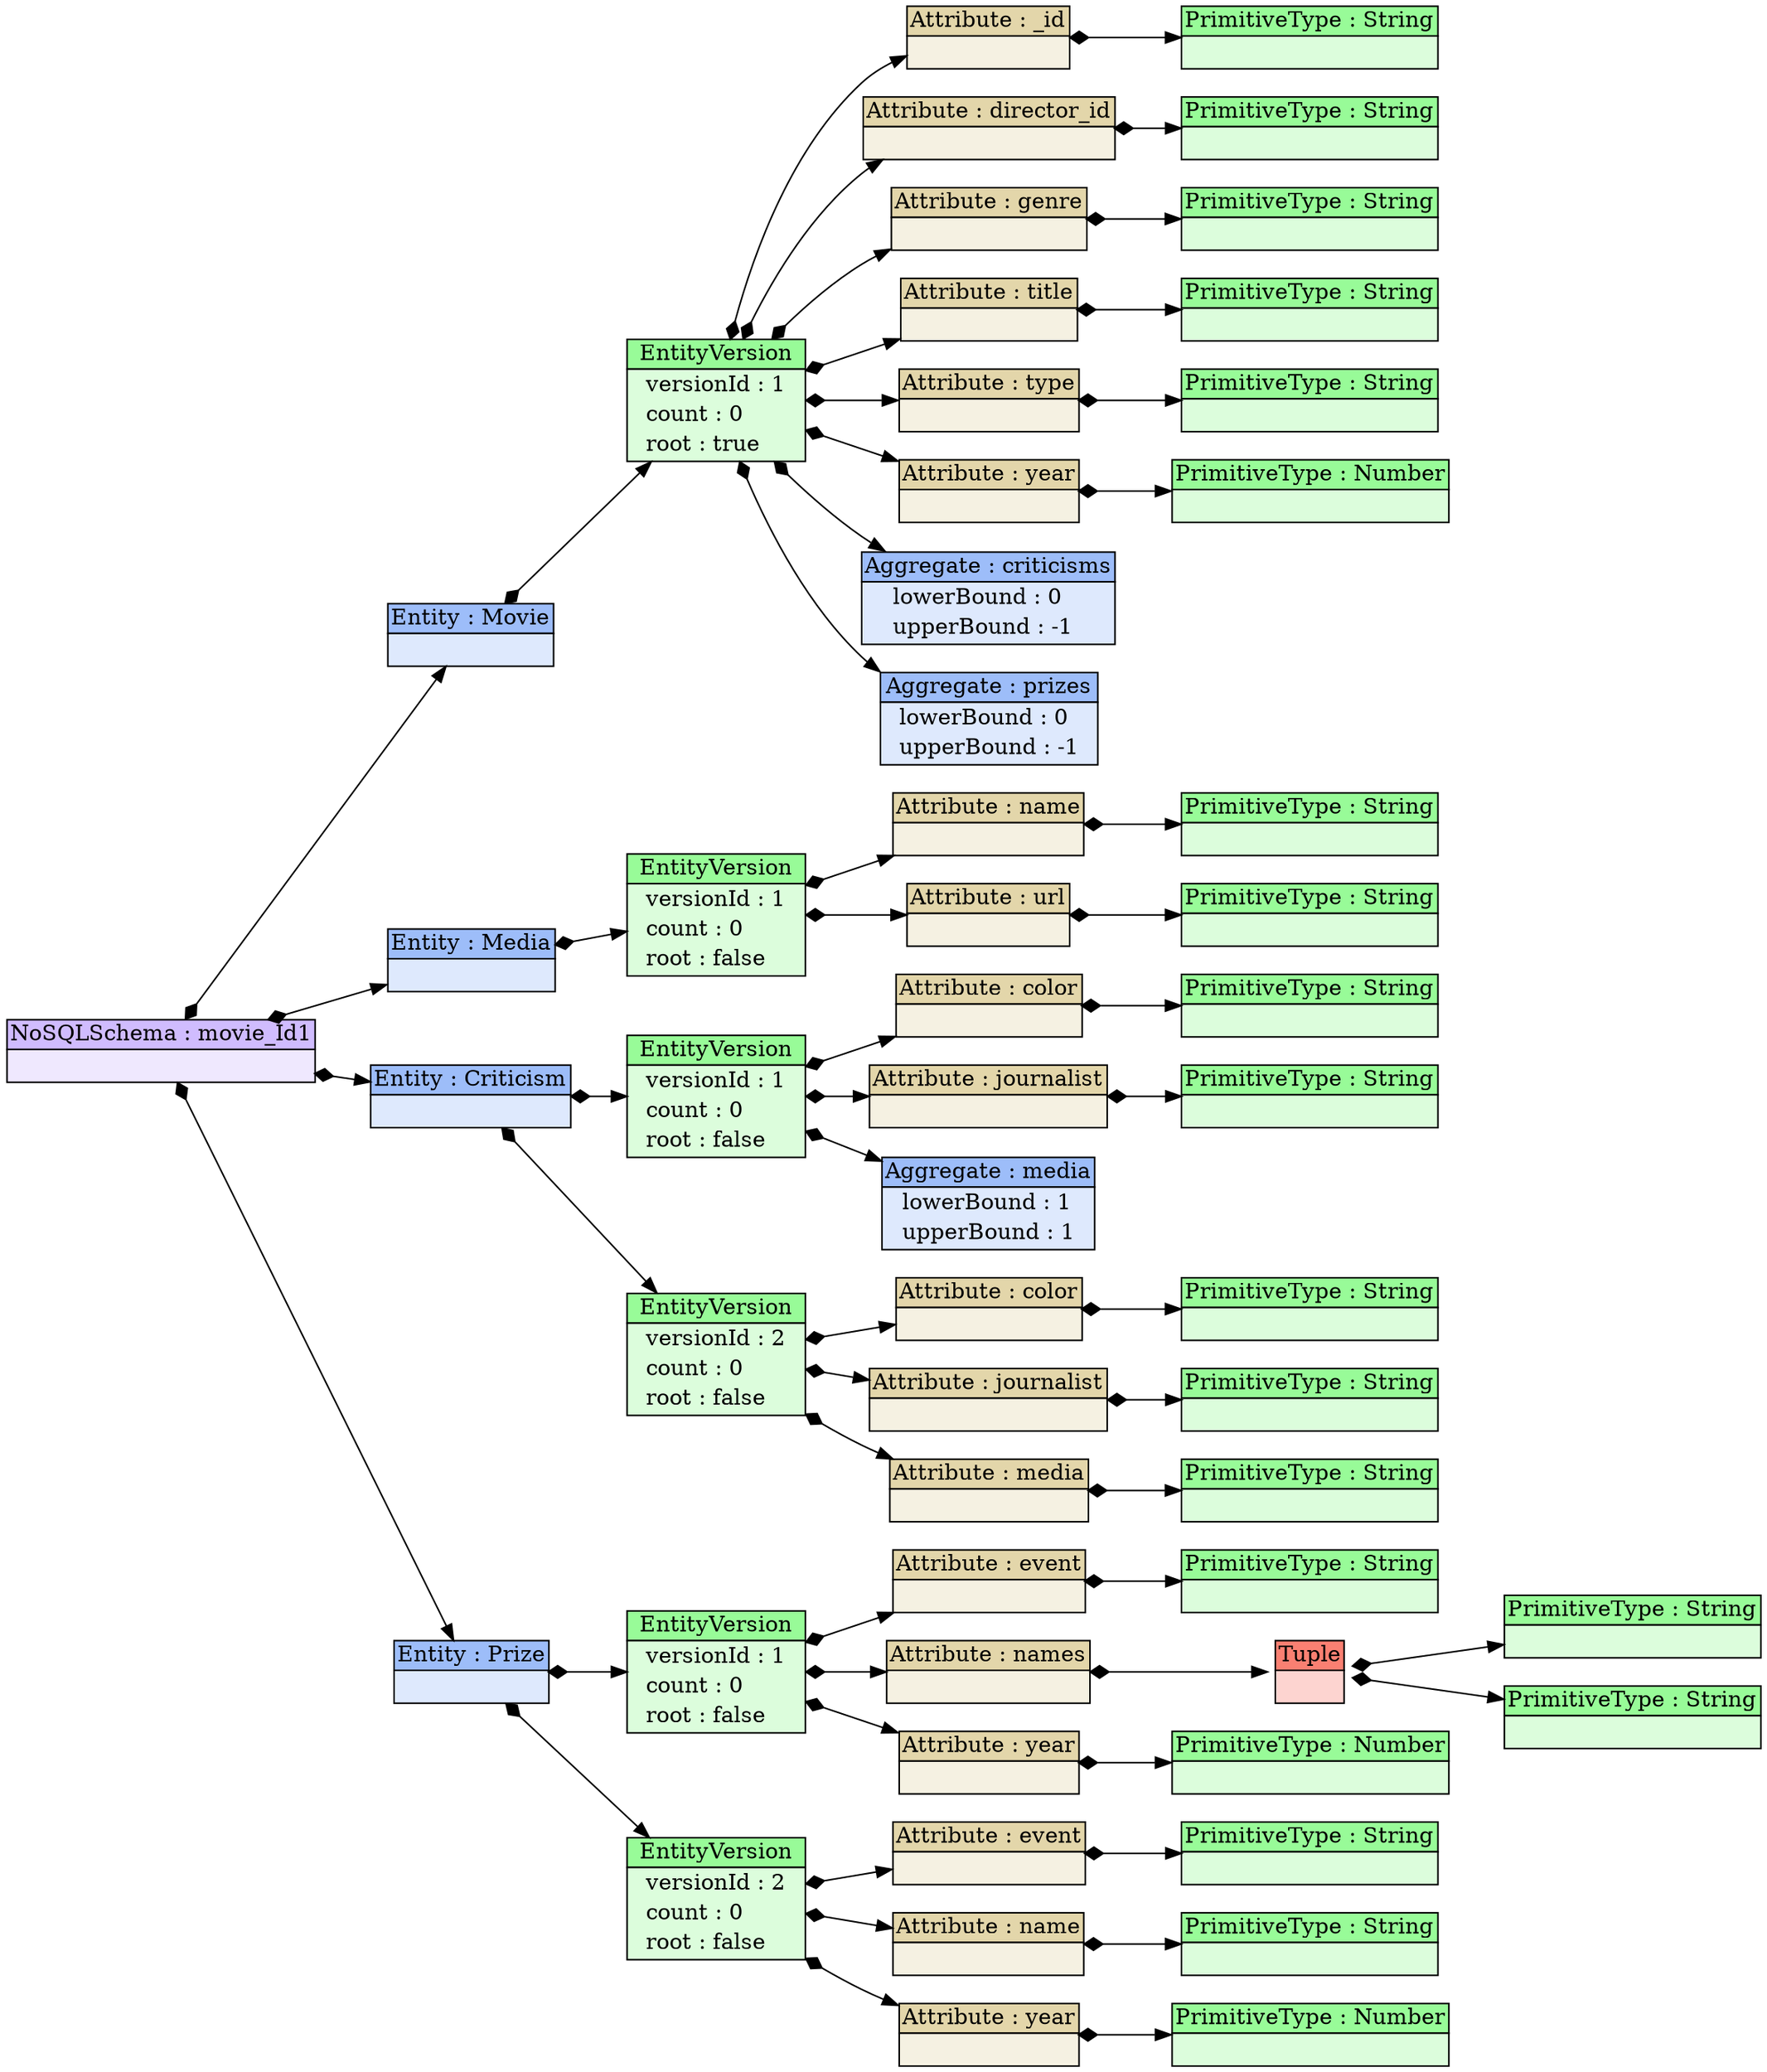 digraph {
	rankdir = LR;
	compound=true;
	NoSQLSchema_NoSQLSchema_1807100 [label=<
		<TABLE BORDER="0" CELLBORDER="0" CELLSPACING="0" CELLPADDING="0">
			<TR><TD BGCOLOR="#D0BCFE">
				<TABLE BORDER="1" CELLBORDER="0" CELLSPACING="0" CELLPADDING="1">
					<TR>
						<TD ALIGN="CENTER">NoSQLSchema&nbsp;:&nbsp;movie_Id1</TD>
					</TR>
				</TABLE>
			</TD></TR>
			<TR><TD ALIGN="LEFT" BGCOLOR="#EFE8FE">
				<TABLE BORDER="1" CELLBORDER="0" CELLSPACING="0"><TR><TD> </TD></TR></TABLE>
			</TD></TR>
		</TABLE>>, margin=0, shape=plaintext]
	NoSQLSchema_Entity_5088805 [label=<
		<TABLE BORDER="0" CELLBORDER="0" CELLSPACING="0" CELLPADDING="0">
			<TR><TD BGCOLOR="#9DBDF9">
				<TABLE BORDER="1" CELLBORDER="0" CELLSPACING="0" CELLPADDING="1">
					<TR>
						<TD ALIGN="CENTER">Entity&nbsp;:&nbsp;Movie</TD>
					</TR>
				</TABLE>
			</TD></TR>
			<TR><TD ALIGN="LEFT" BGCOLOR="#DEE9FD">
				<TABLE BORDER="1" CELLBORDER="0" CELLSPACING="0"><TR><TD> </TD></TR></TABLE>
			</TD></TR>
		</TABLE>>, margin=0, shape=plaintext]
	NoSQLSchema_Entity_32975839 [label=<
		<TABLE BORDER="0" CELLBORDER="0" CELLSPACING="0" CELLPADDING="0">
			<TR><TD BGCOLOR="#9DBDF9">
				<TABLE BORDER="1" CELLBORDER="0" CELLSPACING="0" CELLPADDING="1">
					<TR>
						<TD ALIGN="CENTER">Entity&nbsp;:&nbsp;Media</TD>
					</TR>
				</TABLE>
			</TD></TR>
			<TR><TD ALIGN="LEFT" BGCOLOR="#DEE9FD">
				<TABLE BORDER="1" CELLBORDER="0" CELLSPACING="0"><TR><TD> </TD></TR></TABLE>
			</TD></TR>
		</TABLE>>, margin=0, shape=plaintext]
	NoSQLSchema_Entity_14497098 [label=<
		<TABLE BORDER="0" CELLBORDER="0" CELLSPACING="0" CELLPADDING="0">
			<TR><TD BGCOLOR="#9DBDF9">
				<TABLE BORDER="1" CELLBORDER="0" CELLSPACING="0" CELLPADDING="1">
					<TR>
						<TD ALIGN="CENTER">Entity&nbsp;:&nbsp;Criticism</TD>
					</TR>
				</TABLE>
			</TD></TR>
			<TR><TD ALIGN="LEFT" BGCOLOR="#DEE9FD">
				<TABLE BORDER="1" CELLBORDER="0" CELLSPACING="0"><TR><TD> </TD></TR></TABLE>
			</TD></TR>
		</TABLE>>, margin=0, shape=plaintext]
	NoSQLSchema_Entity_30119231 [label=<
		<TABLE BORDER="0" CELLBORDER="0" CELLSPACING="0" CELLPADDING="0">
			<TR><TD BGCOLOR="#9DBDF9">
				<TABLE BORDER="1" CELLBORDER="0" CELLSPACING="0" CELLPADDING="1">
					<TR>
						<TD ALIGN="CENTER">Entity&nbsp;:&nbsp;Prize</TD>
					</TR>
				</TABLE>
			</TD></TR>
			<TR><TD ALIGN="LEFT" BGCOLOR="#DEE9FD">
				<TABLE BORDER="1" CELLBORDER="0" CELLSPACING="0"><TR><TD> </TD></TR></TABLE>
			</TD></TR>
		</TABLE>>, margin=0, shape=plaintext]
	NoSQLSchema_EntityVersion_29681926 [label=<
		<TABLE BORDER="0" CELLBORDER="0" CELLSPACING="0" CELLPADDING="0">
			<TR><TD BGCOLOR="#98FB98">
				<TABLE BORDER="1" CELLBORDER="0" CELLSPACING="0" CELLPADDING="1">
					<TR>
						<TD ALIGN="CENTER">EntityVersion</TD>
					</TR>
				</TABLE>
			</TD></TR>
			<TR><TD ALIGN="LEFT" BGCOLOR="#DCFDDC">
				<TABLE BORDER="1" CELLBORDER="0" CELLSPACING="0">
					<TR><TD> </TD><TD ALIGN="LEFT">versionId&nbsp;:&nbsp;1</TD><TD> </TD></TR>
					<TR><TD> </TD><TD ALIGN="LEFT">count&nbsp;:&nbsp;0</TD><TD> </TD></TR>
					<TR><TD> </TD><TD ALIGN="LEFT">root&nbsp;:&nbsp;true</TD><TD> </TD></TR>
				</TABLE>
			</TD></TR>
		</TABLE>>, margin=0, shape=plaintext]
	NoSQLSchema_EntityVersion_30291525 [label=<
		<TABLE BORDER="0" CELLBORDER="0" CELLSPACING="0" CELLPADDING="0">
			<TR><TD BGCOLOR="#98FB98">
				<TABLE BORDER="1" CELLBORDER="0" CELLSPACING="0" CELLPADDING="1">
					<TR>
						<TD ALIGN="CENTER">EntityVersion</TD>
					</TR>
				</TABLE>
			</TD></TR>
			<TR><TD ALIGN="LEFT" BGCOLOR="#DCFDDC">
				<TABLE BORDER="1" CELLBORDER="0" CELLSPACING="0">
					<TR><TD> </TD><TD ALIGN="LEFT">versionId&nbsp;:&nbsp;1</TD><TD> </TD></TR>
					<TR><TD> </TD><TD ALIGN="LEFT">count&nbsp;:&nbsp;0</TD><TD> </TD></TR>
					<TR><TD> </TD><TD ALIGN="LEFT">root&nbsp;:&nbsp;false</TD><TD> </TD></TR>
				</TABLE>
			</TD></TR>
		</TABLE>>, margin=0, shape=plaintext]
	NoSQLSchema_EntityVersion_13781877 [label=<
		<TABLE BORDER="0" CELLBORDER="0" CELLSPACING="0" CELLPADDING="0">
			<TR><TD BGCOLOR="#98FB98">
				<TABLE BORDER="1" CELLBORDER="0" CELLSPACING="0" CELLPADDING="1">
					<TR>
						<TD ALIGN="CENTER">EntityVersion</TD>
					</TR>
				</TABLE>
			</TD></TR>
			<TR><TD ALIGN="LEFT" BGCOLOR="#DCFDDC">
				<TABLE BORDER="1" CELLBORDER="0" CELLSPACING="0">
					<TR><TD> </TD><TD ALIGN="LEFT">versionId&nbsp;:&nbsp;1</TD><TD> </TD></TR>
					<TR><TD> </TD><TD ALIGN="LEFT">count&nbsp;:&nbsp;0</TD><TD> </TD></TR>
					<TR><TD> </TD><TD ALIGN="LEFT">root&nbsp;:&nbsp;false</TD><TD> </TD></TR>
				</TABLE>
			</TD></TR>
		</TABLE>>, margin=0, shape=plaintext]
	NoSQLSchema_EntityVersion_29340584 [label=<
		<TABLE BORDER="0" CELLBORDER="0" CELLSPACING="0" CELLPADDING="0">
			<TR><TD BGCOLOR="#98FB98">
				<TABLE BORDER="1" CELLBORDER="0" CELLSPACING="0" CELLPADDING="1">
					<TR>
						<TD ALIGN="CENTER">EntityVersion</TD>
					</TR>
				</TABLE>
			</TD></TR>
			<TR><TD ALIGN="LEFT" BGCOLOR="#DCFDDC">
				<TABLE BORDER="1" CELLBORDER="0" CELLSPACING="0">
					<TR><TD> </TD><TD ALIGN="LEFT">versionId&nbsp;:&nbsp;2</TD><TD> </TD></TR>
					<TR><TD> </TD><TD ALIGN="LEFT">count&nbsp;:&nbsp;0</TD><TD> </TD></TR>
					<TR><TD> </TD><TD ALIGN="LEFT">root&nbsp;:&nbsp;false</TD><TD> </TD></TR>
				</TABLE>
			</TD></TR>
		</TABLE>>, margin=0, shape=plaintext]
	NoSQLSchema_EntityVersion_12189735 [label=<
		<TABLE BORDER="0" CELLBORDER="0" CELLSPACING="0" CELLPADDING="0">
			<TR><TD BGCOLOR="#98FB98">
				<TABLE BORDER="1" CELLBORDER="0" CELLSPACING="0" CELLPADDING="1">
					<TR>
						<TD ALIGN="CENTER">EntityVersion</TD>
					</TR>
				</TABLE>
			</TD></TR>
			<TR><TD ALIGN="LEFT" BGCOLOR="#DCFDDC">
				<TABLE BORDER="1" CELLBORDER="0" CELLSPACING="0">
					<TR><TD> </TD><TD ALIGN="LEFT">versionId&nbsp;:&nbsp;1</TD><TD> </TD></TR>
					<TR><TD> </TD><TD ALIGN="LEFT">count&nbsp;:&nbsp;0</TD><TD> </TD></TR>
					<TR><TD> </TD><TD ALIGN="LEFT">root&nbsp;:&nbsp;false</TD><TD> </TD></TR>
				</TABLE>
			</TD></TR>
		</TABLE>>, margin=0, shape=plaintext]
	NoSQLSchema_EntityVersion_12735705 [label=<
		<TABLE BORDER="0" CELLBORDER="0" CELLSPACING="0" CELLPADDING="0">
			<TR><TD BGCOLOR="#98FB98">
				<TABLE BORDER="1" CELLBORDER="0" CELLSPACING="0" CELLPADDING="1">
					<TR>
						<TD ALIGN="CENTER">EntityVersion</TD>
					</TR>
				</TABLE>
			</TD></TR>
			<TR><TD ALIGN="LEFT" BGCOLOR="#DCFDDC">
				<TABLE BORDER="1" CELLBORDER="0" CELLSPACING="0">
					<TR><TD> </TD><TD ALIGN="LEFT">versionId&nbsp;:&nbsp;2</TD><TD> </TD></TR>
					<TR><TD> </TD><TD ALIGN="LEFT">count&nbsp;:&nbsp;0</TD><TD> </TD></TR>
					<TR><TD> </TD><TD ALIGN="LEFT">root&nbsp;:&nbsp;false</TD><TD> </TD></TR>
				</TABLE>
			</TD></TR>
		</TABLE>>, margin=0, shape=plaintext]
	NoSQLSchema_Attribute_3938334 [label=<
		<TABLE BORDER="0" CELLBORDER="0" CELLSPACING="0" CELLPADDING="0">
			<TR><TD BGCOLOR="#E3D6AA">
				<TABLE BORDER="1" CELLBORDER="0" CELLSPACING="0" CELLPADDING="1">
					<TR>
						<TD ALIGN="CENTER">Attribute&nbsp;:&nbsp;_id</TD>
					</TR>
				</TABLE>
			</TD></TR>
			<TR><TD ALIGN="LEFT" BGCOLOR="#F5F1E2">
				<TABLE BORDER="1" CELLBORDER="0" CELLSPACING="0"><TR><TD> </TD></TR></TABLE>
			</TD></TR>
		</TABLE>>, margin=0, shape=plaintext]
	NoSQLSchema_Attribute_13910563 [label=<
		<TABLE BORDER="0" CELLBORDER="0" CELLSPACING="0" CELLPADDING="0">
			<TR><TD BGCOLOR="#E3D6AA">
				<TABLE BORDER="1" CELLBORDER="0" CELLSPACING="0" CELLPADDING="1">
					<TR>
						<TD ALIGN="CENTER">Attribute&nbsp;:&nbsp;director_id</TD>
					</TR>
				</TABLE>
			</TD></TR>
			<TR><TD ALIGN="LEFT" BGCOLOR="#F5F1E2">
				<TABLE BORDER="1" CELLBORDER="0" CELLSPACING="0"><TR><TD> </TD></TR></TABLE>
			</TD></TR>
		</TABLE>>, margin=0, shape=plaintext]
	NoSQLSchema_Attribute_15465486 [label=<
		<TABLE BORDER="0" CELLBORDER="0" CELLSPACING="0" CELLPADDING="0">
			<TR><TD BGCOLOR="#E3D6AA">
				<TABLE BORDER="1" CELLBORDER="0" CELLSPACING="0" CELLPADDING="1">
					<TR>
						<TD ALIGN="CENTER">Attribute&nbsp;:&nbsp;genre</TD>
					</TR>
				</TABLE>
			</TD></TR>
			<TR><TD ALIGN="LEFT" BGCOLOR="#F5F1E2">
				<TABLE BORDER="1" CELLBORDER="0" CELLSPACING="0"><TR><TD> </TD></TR></TABLE>
			</TD></TR>
		</TABLE>>, margin=0, shape=plaintext]
	NoSQLSchema_Attribute_30709300 [label=<
		<TABLE BORDER="0" CELLBORDER="0" CELLSPACING="0" CELLPADDING="0">
			<TR><TD BGCOLOR="#E3D6AA">
				<TABLE BORDER="1" CELLBORDER="0" CELLSPACING="0" CELLPADDING="1">
					<TR>
						<TD ALIGN="CENTER">Attribute&nbsp;:&nbsp;title</TD>
					</TR>
				</TABLE>
			</TD></TR>
			<TR><TD ALIGN="LEFT" BGCOLOR="#F5F1E2">
				<TABLE BORDER="1" CELLBORDER="0" CELLSPACING="0"><TR><TD> </TD></TR></TABLE>
			</TD></TR>
		</TABLE>>, margin=0, shape=plaintext]
	NoSQLSchema_Attribute_23590653 [label=<
		<TABLE BORDER="0" CELLBORDER="0" CELLSPACING="0" CELLPADDING="0">
			<TR><TD BGCOLOR="#E3D6AA">
				<TABLE BORDER="1" CELLBORDER="0" CELLSPACING="0" CELLPADDING="1">
					<TR>
						<TD ALIGN="CENTER">Attribute&nbsp;:&nbsp;type</TD>
					</TR>
				</TABLE>
			</TD></TR>
			<TR><TD ALIGN="LEFT" BGCOLOR="#F5F1E2">
				<TABLE BORDER="1" CELLBORDER="0" CELLSPACING="0"><TR><TD> </TD></TR></TABLE>
			</TD></TR>
		</TABLE>>, margin=0, shape=plaintext]
	NoSQLSchema_Attribute_19466584 [label=<
		<TABLE BORDER="0" CELLBORDER="0" CELLSPACING="0" CELLPADDING="0">
			<TR><TD BGCOLOR="#E3D6AA">
				<TABLE BORDER="1" CELLBORDER="0" CELLSPACING="0" CELLPADDING="1">
					<TR>
						<TD ALIGN="CENTER">Attribute&nbsp;:&nbsp;year</TD>
					</TR>
				</TABLE>
			</TD></TR>
			<TR><TD ALIGN="LEFT" BGCOLOR="#F5F1E2">
				<TABLE BORDER="1" CELLBORDER="0" CELLSPACING="0"><TR><TD> </TD></TR></TABLE>
			</TD></TR>
		</TABLE>>, margin=0, shape=plaintext]
	NoSQLSchema_Attribute_695085 [label=<
		<TABLE BORDER="0" CELLBORDER="0" CELLSPACING="0" CELLPADDING="0">
			<TR><TD BGCOLOR="#E3D6AA">
				<TABLE BORDER="1" CELLBORDER="0" CELLSPACING="0" CELLPADDING="1">
					<TR>
						<TD ALIGN="CENTER">Attribute&nbsp;:&nbsp;name</TD>
					</TR>
				</TABLE>
			</TD></TR>
			<TR><TD ALIGN="LEFT" BGCOLOR="#F5F1E2">
				<TABLE BORDER="1" CELLBORDER="0" CELLSPACING="0"><TR><TD> </TD></TR></TABLE>
			</TD></TR>
		</TABLE>>, margin=0, shape=plaintext]
	NoSQLSchema_Attribute_15760905 [label=<
		<TABLE BORDER="0" CELLBORDER="0" CELLSPACING="0" CELLPADDING="0">
			<TR><TD BGCOLOR="#E3D6AA">
				<TABLE BORDER="1" CELLBORDER="0" CELLSPACING="0" CELLPADDING="1">
					<TR>
						<TD ALIGN="CENTER">Attribute&nbsp;:&nbsp;url</TD>
					</TR>
				</TABLE>
			</TD></TR>
			<TR><TD ALIGN="LEFT" BGCOLOR="#F5F1E2">
				<TABLE BORDER="1" CELLBORDER="0" CELLSPACING="0"><TR><TD> </TD></TR></TABLE>
			</TD></TR>
		</TABLE>>, margin=0, shape=plaintext]
	NoSQLSchema_Attribute_31679440 [label=<
		<TABLE BORDER="0" CELLBORDER="0" CELLSPACING="0" CELLPADDING="0">
			<TR><TD BGCOLOR="#E3D6AA">
				<TABLE BORDER="1" CELLBORDER="0" CELLSPACING="0" CELLPADDING="1">
					<TR>
						<TD ALIGN="CENTER">Attribute&nbsp;:&nbsp;color</TD>
					</TR>
				</TABLE>
			</TD></TR>
			<TR><TD ALIGN="LEFT" BGCOLOR="#F5F1E2">
				<TABLE BORDER="1" CELLBORDER="0" CELLSPACING="0"><TR><TD> </TD></TR></TABLE>
			</TD></TR>
		</TABLE>>, margin=0, shape=plaintext]
	NoSQLSchema_Attribute_3380246 [label=<
		<TABLE BORDER="0" CELLBORDER="0" CELLSPACING="0" CELLPADDING="0">
			<TR><TD BGCOLOR="#E3D6AA">
				<TABLE BORDER="1" CELLBORDER="0" CELLSPACING="0" CELLPADDING="1">
					<TR>
						<TD ALIGN="CENTER">Attribute&nbsp;:&nbsp;journalist</TD>
					</TR>
				</TABLE>
			</TD></TR>
			<TR><TD ALIGN="LEFT" BGCOLOR="#F5F1E2">
				<TABLE BORDER="1" CELLBORDER="0" CELLSPACING="0"><TR><TD> </TD></TR></TABLE>
			</TD></TR>
		</TABLE>>, margin=0, shape=plaintext]
	NoSQLSchema_Attribute_20976941 [label=<
		<TABLE BORDER="0" CELLBORDER="0" CELLSPACING="0" CELLPADDING="0">
			<TR><TD BGCOLOR="#E3D6AA">
				<TABLE BORDER="1" CELLBORDER="0" CELLSPACING="0" CELLPADDING="1">
					<TR>
						<TD ALIGN="CENTER">Attribute&nbsp;:&nbsp;color</TD>
					</TR>
				</TABLE>
			</TD></TR>
			<TR><TD ALIGN="LEFT" BGCOLOR="#F5F1E2">
				<TABLE BORDER="1" CELLBORDER="0" CELLSPACING="0"><TR><TD> </TD></TR></TABLE>
			</TD></TR>
		</TABLE>>, margin=0, shape=plaintext]
	NoSQLSchema_Attribute_29496252 [label=<
		<TABLE BORDER="0" CELLBORDER="0" CELLSPACING="0" CELLPADDING="0">
			<TR><TD BGCOLOR="#E3D6AA">
				<TABLE BORDER="1" CELLBORDER="0" CELLSPACING="0" CELLPADDING="1">
					<TR>
						<TD ALIGN="CENTER">Attribute&nbsp;:&nbsp;journalist</TD>
					</TR>
				</TABLE>
			</TD></TR>
			<TR><TD ALIGN="LEFT" BGCOLOR="#F5F1E2">
				<TABLE BORDER="1" CELLBORDER="0" CELLSPACING="0"><TR><TD> </TD></TR></TABLE>
			</TD></TR>
		</TABLE>>, margin=0, shape=plaintext]
	NoSQLSchema_Attribute_9984189 [label=<
		<TABLE BORDER="0" CELLBORDER="0" CELLSPACING="0" CELLPADDING="0">
			<TR><TD BGCOLOR="#E3D6AA">
				<TABLE BORDER="1" CELLBORDER="0" CELLSPACING="0" CELLPADDING="1">
					<TR>
						<TD ALIGN="CENTER">Attribute&nbsp;:&nbsp;media</TD>
					</TR>
				</TABLE>
			</TD></TR>
			<TR><TD ALIGN="LEFT" BGCOLOR="#F5F1E2">
				<TABLE BORDER="1" CELLBORDER="0" CELLSPACING="0"><TR><TD> </TD></TR></TABLE>
			</TD></TR>
		</TABLE>>, margin=0, shape=plaintext]
	NoSQLSchema_Attribute_9698365 [label=<
		<TABLE BORDER="0" CELLBORDER="0" CELLSPACING="0" CELLPADDING="0">
			<TR><TD BGCOLOR="#E3D6AA">
				<TABLE BORDER="1" CELLBORDER="0" CELLSPACING="0" CELLPADDING="1">
					<TR>
						<TD ALIGN="CENTER">Attribute&nbsp;:&nbsp;event</TD>
					</TR>
				</TABLE>
			</TD></TR>
			<TR><TD ALIGN="LEFT" BGCOLOR="#F5F1E2">
				<TABLE BORDER="1" CELLBORDER="0" CELLSPACING="0"><TR><TD> </TD></TR></TABLE>
			</TD></TR>
		</TABLE>>, margin=0, shape=plaintext]
	NoSQLSchema_Attribute_8777521 [label=<
		<TABLE BORDER="0" CELLBORDER="0" CELLSPACING="0" CELLPADDING="0">
			<TR><TD BGCOLOR="#E3D6AA">
				<TABLE BORDER="1" CELLBORDER="0" CELLSPACING="0" CELLPADDING="1">
					<TR>
						<TD ALIGN="CENTER">Attribute&nbsp;:&nbsp;names</TD>
					</TR>
				</TABLE>
			</TD></TR>
			<TR><TD ALIGN="LEFT" BGCOLOR="#F5F1E2">
				<TABLE BORDER="1" CELLBORDER="0" CELLSPACING="0"><TR><TD> </TD></TR></TABLE>
			</TD></TR>
		</TABLE>>, margin=0, shape=plaintext]
	NoSQLSchema_Attribute_14478021 [label=<
		<TABLE BORDER="0" CELLBORDER="0" CELLSPACING="0" CELLPADDING="0">
			<TR><TD BGCOLOR="#E3D6AA">
				<TABLE BORDER="1" CELLBORDER="0" CELLSPACING="0" CELLPADDING="1">
					<TR>
						<TD ALIGN="CENTER">Attribute&nbsp;:&nbsp;year</TD>
					</TR>
				</TABLE>
			</TD></TR>
			<TR><TD ALIGN="LEFT" BGCOLOR="#F5F1E2">
				<TABLE BORDER="1" CELLBORDER="0" CELLSPACING="0"><TR><TD> </TD></TR></TABLE>
			</TD></TR>
		</TABLE>>, margin=0, shape=plaintext]
	NoSQLSchema_Attribute_12849166 [label=<
		<TABLE BORDER="0" CELLBORDER="0" CELLSPACING="0" CELLPADDING="0">
			<TR><TD BGCOLOR="#E3D6AA">
				<TABLE BORDER="1" CELLBORDER="0" CELLSPACING="0" CELLPADDING="1">
					<TR>
						<TD ALIGN="CENTER">Attribute&nbsp;:&nbsp;event</TD>
					</TR>
				</TABLE>
			</TD></TR>
			<TR><TD ALIGN="LEFT" BGCOLOR="#F5F1E2">
				<TABLE BORDER="1" CELLBORDER="0" CELLSPACING="0"><TR><TD> </TD></TR></TABLE>
			</TD></TR>
		</TABLE>>, margin=0, shape=plaintext]
	NoSQLSchema_Attribute_25595855 [label=<
		<TABLE BORDER="0" CELLBORDER="0" CELLSPACING="0" CELLPADDING="0">
			<TR><TD BGCOLOR="#E3D6AA">
				<TABLE BORDER="1" CELLBORDER="0" CELLSPACING="0" CELLPADDING="1">
					<TR>
						<TD ALIGN="CENTER">Attribute&nbsp;:&nbsp;name</TD>
					</TR>
				</TABLE>
			</TD></TR>
			<TR><TD ALIGN="LEFT" BGCOLOR="#F5F1E2">
				<TABLE BORDER="1" CELLBORDER="0" CELLSPACING="0"><TR><TD> </TD></TR></TABLE>
			</TD></TR>
		</TABLE>>, margin=0, shape=plaintext]
	NoSQLSchema_Attribute_28728742 [label=<
		<TABLE BORDER="0" CELLBORDER="0" CELLSPACING="0" CELLPADDING="0">
			<TR><TD BGCOLOR="#E3D6AA">
				<TABLE BORDER="1" CELLBORDER="0" CELLSPACING="0" CELLPADDING="1">
					<TR>
						<TD ALIGN="CENTER">Attribute&nbsp;:&nbsp;year</TD>
					</TR>
				</TABLE>
			</TD></TR>
			<TR><TD ALIGN="LEFT" BGCOLOR="#F5F1E2">
				<TABLE BORDER="1" CELLBORDER="0" CELLSPACING="0"><TR><TD> </TD></TR></TABLE>
			</TD></TR>
		</TABLE>>, margin=0, shape=plaintext]
	NoSQLSchema_Tuple_6716926 [label=<
		<TABLE BORDER="0" CELLBORDER="0" CELLSPACING="0" CELLPADDING="0">
			<TR><TD BGCOLOR="#FA8072">
				<TABLE BORDER="1" CELLBORDER="0" CELLSPACING="0" CELLPADDING="1">
					<TR>
						<TD ALIGN="CENTER">Tuple</TD>
					</TR>
				</TABLE>
			</TD></TR>
			<TR><TD ALIGN="LEFT" BGCOLOR="#FDD4D0">
				<TABLE BORDER="1" CELLBORDER="0" CELLSPACING="0"><TR><TD> </TD></TR></TABLE>
			</TD></TR>
		</TABLE>>, margin=0, shape=plaintext]
	NoSQLSchema_Aggregate_12120606 [label=<
		<TABLE BORDER="0" CELLBORDER="0" CELLSPACING="0" CELLPADDING="0">
			<TR><TD BGCOLOR="#9DBDF9">
				<TABLE BORDER="1" CELLBORDER="0" CELLSPACING="0" CELLPADDING="1">
					<TR>
						<TD ALIGN="CENTER">Aggregate&nbsp;:&nbsp;criticisms</TD>
					</TR>
				</TABLE>
			</TD></TR>
			<TR><TD ALIGN="LEFT" BGCOLOR="#DEE9FD">
				<TABLE BORDER="1" CELLBORDER="0" CELLSPACING="0">
					<TR><TD> </TD><TD ALIGN="LEFT">lowerBound&nbsp;:&nbsp;0</TD><TD> </TD></TR>
					<TR><TD> </TD><TD ALIGN="LEFT">upperBound&nbsp;:&nbsp;-1</TD><TD> </TD></TR>
				</TABLE>
			</TD></TR>
		</TABLE>>, margin=0, shape=plaintext]
	NoSQLSchema_Aggregate_31415578 [label=<
		<TABLE BORDER="0" CELLBORDER="0" CELLSPACING="0" CELLPADDING="0">
			<TR><TD BGCOLOR="#9DBDF9">
				<TABLE BORDER="1" CELLBORDER="0" CELLSPACING="0" CELLPADDING="1">
					<TR>
						<TD ALIGN="CENTER">Aggregate&nbsp;:&nbsp;prizes</TD>
					</TR>
				</TABLE>
			</TD></TR>
			<TR><TD ALIGN="LEFT" BGCOLOR="#DEE9FD">
				<TABLE BORDER="1" CELLBORDER="0" CELLSPACING="0">
					<TR><TD> </TD><TD ALIGN="LEFT">lowerBound&nbsp;:&nbsp;0</TD><TD> </TD></TR>
					<TR><TD> </TD><TD ALIGN="LEFT">upperBound&nbsp;:&nbsp;-1</TD><TD> </TD></TR>
				</TABLE>
			</TD></TR>
		</TABLE>>, margin=0, shape=plaintext]
	NoSQLSchema_Aggregate_16772206 [label=<
		<TABLE BORDER="0" CELLBORDER="0" CELLSPACING="0" CELLPADDING="0">
			<TR><TD BGCOLOR="#9DBDF9">
				<TABLE BORDER="1" CELLBORDER="0" CELLSPACING="0" CELLPADDING="1">
					<TR>
						<TD ALIGN="CENTER">Aggregate&nbsp;:&nbsp;media</TD>
					</TR>
				</TABLE>
			</TD></TR>
			<TR><TD ALIGN="LEFT" BGCOLOR="#DEE9FD">
				<TABLE BORDER="1" CELLBORDER="0" CELLSPACING="0">
					<TR><TD> </TD><TD ALIGN="LEFT">lowerBound&nbsp;:&nbsp;1</TD><TD> </TD></TR>
					<TR><TD> </TD><TD ALIGN="LEFT">upperBound&nbsp;:&nbsp;1</TD><TD> </TD></TR>
				</TABLE>
			</TD></TR>
		</TABLE>>, margin=0, shape=plaintext]
	NoSQLSchema_PrimitiveType_3562694 [label=<
		<TABLE BORDER="0" CELLBORDER="0" CELLSPACING="0" CELLPADDING="0">
			<TR><TD BGCOLOR="#98FB98">
				<TABLE BORDER="1" CELLBORDER="0" CELLSPACING="0" CELLPADDING="1">
					<TR>
						<TD ALIGN="CENTER">PrimitiveType&nbsp;:&nbsp;String</TD>
					</TR>
				</TABLE>
			</TD></TR>
			<TR><TD ALIGN="LEFT" BGCOLOR="#DCFDDC">
				<TABLE BORDER="1" CELLBORDER="0" CELLSPACING="0"><TR><TD> </TD></TR></TABLE>
			</TD></TR>
		</TABLE>>, margin=0, shape=plaintext]
	NoSQLSchema_PrimitiveType_26704862 [label=<
		<TABLE BORDER="0" CELLBORDER="0" CELLSPACING="0" CELLPADDING="0">
			<TR><TD BGCOLOR="#98FB98">
				<TABLE BORDER="1" CELLBORDER="0" CELLSPACING="0" CELLPADDING="1">
					<TR>
						<TD ALIGN="CENTER">PrimitiveType&nbsp;:&nbsp;String</TD>
					</TR>
				</TABLE>
			</TD></TR>
			<TR><TD ALIGN="LEFT" BGCOLOR="#DCFDDC">
				<TABLE BORDER="1" CELLBORDER="0" CELLSPACING="0"><TR><TD> </TD></TR></TABLE>
			</TD></TR>
		</TABLE>>, margin=0, shape=plaintext]
	NoSQLSchema_PrimitiveType_23118927 [label=<
		<TABLE BORDER="0" CELLBORDER="0" CELLSPACING="0" CELLPADDING="0">
			<TR><TD BGCOLOR="#98FB98">
				<TABLE BORDER="1" CELLBORDER="0" CELLSPACING="0" CELLPADDING="1">
					<TR>
						<TD ALIGN="CENTER">PrimitiveType&nbsp;:&nbsp;String</TD>
					</TR>
				</TABLE>
			</TD></TR>
			<TR><TD ALIGN="LEFT" BGCOLOR="#DCFDDC">
				<TABLE BORDER="1" CELLBORDER="0" CELLSPACING="0"><TR><TD> </TD></TR></TABLE>
			</TD></TR>
		</TABLE>>, margin=0, shape=plaintext]
	NoSQLSchema_PrimitiveType_1183884 [label=<
		<TABLE BORDER="0" CELLBORDER="0" CELLSPACING="0" CELLPADDING="0">
			<TR><TD BGCOLOR="#98FB98">
				<TABLE BORDER="1" CELLBORDER="0" CELLSPACING="0" CELLPADDING="1">
					<TR>
						<TD ALIGN="CENTER">PrimitiveType&nbsp;:&nbsp;String</TD>
					</TR>
				</TABLE>
			</TD></TR>
			<TR><TD ALIGN="LEFT" BGCOLOR="#DCFDDC">
				<TABLE BORDER="1" CELLBORDER="0" CELLSPACING="0"><TR><TD> </TD></TR></TABLE>
			</TD></TR>
		</TABLE>>, margin=0, shape=plaintext]
	NoSQLSchema_PrimitiveType_14766598 [label=<
		<TABLE BORDER="0" CELLBORDER="0" CELLSPACING="0" CELLPADDING="0">
			<TR><TD BGCOLOR="#98FB98">
				<TABLE BORDER="1" CELLBORDER="0" CELLSPACING="0" CELLPADDING="1">
					<TR>
						<TD ALIGN="CENTER">PrimitiveType&nbsp;:&nbsp;String</TD>
					</TR>
				</TABLE>
			</TD></TR>
			<TR><TD ALIGN="LEFT" BGCOLOR="#DCFDDC">
				<TABLE BORDER="1" CELLBORDER="0" CELLSPACING="0"><TR><TD> </TD></TR></TABLE>
			</TD></TR>
		</TABLE>>, margin=0, shape=plaintext]
	NoSQLSchema_PrimitiveType_32240193 [label=<
		<TABLE BORDER="0" CELLBORDER="0" CELLSPACING="0" CELLPADDING="0">
			<TR><TD BGCOLOR="#98FB98">
				<TABLE BORDER="1" CELLBORDER="0" CELLSPACING="0" CELLPADDING="1">
					<TR>
						<TD ALIGN="CENTER">PrimitiveType&nbsp;:&nbsp;Number</TD>
					</TR>
				</TABLE>
			</TD></TR>
			<TR><TD ALIGN="LEFT" BGCOLOR="#DCFDDC">
				<TABLE BORDER="1" CELLBORDER="0" CELLSPACING="0"><TR><TD> </TD></TR></TABLE>
			</TD></TR>
		</TABLE>>, margin=0, shape=plaintext]
	NoSQLSchema_PrimitiveType_9898903 [label=<
		<TABLE BORDER="0" CELLBORDER="0" CELLSPACING="0" CELLPADDING="0">
			<TR><TD BGCOLOR="#98FB98">
				<TABLE BORDER="1" CELLBORDER="0" CELLSPACING="0" CELLPADDING="1">
					<TR>
						<TD ALIGN="CENTER">PrimitiveType&nbsp;:&nbsp;String</TD>
					</TR>
				</TABLE>
			</TD></TR>
			<TR><TD ALIGN="LEFT" BGCOLOR="#DCFDDC">
				<TABLE BORDER="1" CELLBORDER="0" CELLSPACING="0"><TR><TD> </TD></TR></TABLE>
			</TD></TR>
		</TABLE>>, margin=0, shape=plaintext]
	NoSQLSchema_PrimitiveType_12716556 [label=<
		<TABLE BORDER="0" CELLBORDER="0" CELLSPACING="0" CELLPADDING="0">
			<TR><TD BGCOLOR="#98FB98">
				<TABLE BORDER="1" CELLBORDER="0" CELLSPACING="0" CELLPADDING="1">
					<TR>
						<TD ALIGN="CENTER">PrimitiveType&nbsp;:&nbsp;String</TD>
					</TR>
				</TABLE>
			</TD></TR>
			<TR><TD ALIGN="LEFT" BGCOLOR="#DCFDDC">
				<TABLE BORDER="1" CELLBORDER="0" CELLSPACING="0"><TR><TD> </TD></TR></TABLE>
			</TD></TR>
		</TABLE>>, margin=0, shape=plaintext]
	NoSQLSchema_PrimitiveType_27099914 [label=<
		<TABLE BORDER="0" CELLBORDER="0" CELLSPACING="0" CELLPADDING="0">
			<TR><TD BGCOLOR="#98FB98">
				<TABLE BORDER="1" CELLBORDER="0" CELLSPACING="0" CELLPADDING="1">
					<TR>
						<TD ALIGN="CENTER">PrimitiveType&nbsp;:&nbsp;String</TD>
					</TR>
				</TABLE>
			</TD></TR>
			<TR><TD ALIGN="LEFT" BGCOLOR="#DCFDDC">
				<TABLE BORDER="1" CELLBORDER="0" CELLSPACING="0"><TR><TD> </TD></TR></TABLE>
			</TD></TR>
		</TABLE>>, margin=0, shape=plaintext]
	NoSQLSchema_PrimitiveType_14475398 [label=<
		<TABLE BORDER="0" CELLBORDER="0" CELLSPACING="0" CELLPADDING="0">
			<TR><TD BGCOLOR="#98FB98">
				<TABLE BORDER="1" CELLBORDER="0" CELLSPACING="0" CELLPADDING="1">
					<TR>
						<TD ALIGN="CENTER">PrimitiveType&nbsp;:&nbsp;String</TD>
					</TR>
				</TABLE>
			</TD></TR>
			<TR><TD ALIGN="LEFT" BGCOLOR="#DCFDDC">
				<TABLE BORDER="1" CELLBORDER="0" CELLSPACING="0"><TR><TD> </TD></TR></TABLE>
			</TD></TR>
		</TABLE>>, margin=0, shape=plaintext]
	NoSQLSchema_PrimitiveType_15270227 [label=<
		<TABLE BORDER="0" CELLBORDER="0" CELLSPACING="0" CELLPADDING="0">
			<TR><TD BGCOLOR="#98FB98">
				<TABLE BORDER="1" CELLBORDER="0" CELLSPACING="0" CELLPADDING="1">
					<TR>
						<TD ALIGN="CENTER">PrimitiveType&nbsp;:&nbsp;String</TD>
					</TR>
				</TABLE>
			</TD></TR>
			<TR><TD ALIGN="LEFT" BGCOLOR="#DCFDDC">
				<TABLE BORDER="1" CELLBORDER="0" CELLSPACING="0"><TR><TD> </TD></TR></TABLE>
			</TD></TR>
		</TABLE>>, margin=0, shape=plaintext]
	NoSQLSchema_PrimitiveType_26265119 [label=<
		<TABLE BORDER="0" CELLBORDER="0" CELLSPACING="0" CELLPADDING="0">
			<TR><TD BGCOLOR="#98FB98">
				<TABLE BORDER="1" CELLBORDER="0" CELLSPACING="0" CELLPADDING="1">
					<TR>
						<TD ALIGN="CENTER">PrimitiveType&nbsp;:&nbsp;String</TD>
					</TR>
				</TABLE>
			</TD></TR>
			<TR><TD ALIGN="LEFT" BGCOLOR="#DCFDDC">
				<TABLE BORDER="1" CELLBORDER="0" CELLSPACING="0"><TR><TD> </TD></TR></TABLE>
			</TD></TR>
		</TABLE>>, margin=0, shape=plaintext]
	NoSQLSchema_PrimitiveType_10695844 [label=<
		<TABLE BORDER="0" CELLBORDER="0" CELLSPACING="0" CELLPADDING="0">
			<TR><TD BGCOLOR="#98FB98">
				<TABLE BORDER="1" CELLBORDER="0" CELLSPACING="0" CELLPADDING="1">
					<TR>
						<TD ALIGN="CENTER">PrimitiveType&nbsp;:&nbsp;String</TD>
					</TR>
				</TABLE>
			</TD></TR>
			<TR><TD ALIGN="LEFT" BGCOLOR="#DCFDDC">
				<TABLE BORDER="1" CELLBORDER="0" CELLSPACING="0"><TR><TD> </TD></TR></TABLE>
			</TD></TR>
		</TABLE>>, margin=0, shape=plaintext]
	NoSQLSchema_PrimitiveType_31650079 [label=<
		<TABLE BORDER="0" CELLBORDER="0" CELLSPACING="0" CELLPADDING="0">
			<TR><TD BGCOLOR="#98FB98">
				<TABLE BORDER="1" CELLBORDER="0" CELLSPACING="0" CELLPADDING="1">
					<TR>
						<TD ALIGN="CENTER">PrimitiveType&nbsp;:&nbsp;String</TD>
					</TR>
				</TABLE>
			</TD></TR>
			<TR><TD ALIGN="LEFT" BGCOLOR="#DCFDDC">
				<TABLE BORDER="1" CELLBORDER="0" CELLSPACING="0"><TR><TD> </TD></TR></TABLE>
			</TD></TR>
		</TABLE>>, margin=0, shape=plaintext]
	NoSQLSchema_PrimitiveType_24576283 [label=<
		<TABLE BORDER="0" CELLBORDER="0" CELLSPACING="0" CELLPADDING="0">
			<TR><TD BGCOLOR="#98FB98">
				<TABLE BORDER="1" CELLBORDER="0" CELLSPACING="0" CELLPADDING="1">
					<TR>
						<TD ALIGN="CENTER">PrimitiveType&nbsp;:&nbsp;String</TD>
					</TR>
				</TABLE>
			</TD></TR>
			<TR><TD ALIGN="LEFT" BGCOLOR="#DCFDDC">
				<TABLE BORDER="1" CELLBORDER="0" CELLSPACING="0"><TR><TD> </TD></TR></TABLE>
			</TD></TR>
		</TABLE>>, margin=0, shape=plaintext]
	NoSQLSchema_PrimitiveType_25261219 [label=<
		<TABLE BORDER="0" CELLBORDER="0" CELLSPACING="0" CELLPADDING="0">
			<TR><TD BGCOLOR="#98FB98">
				<TABLE BORDER="1" CELLBORDER="0" CELLSPACING="0" CELLPADDING="1">
					<TR>
						<TD ALIGN="CENTER">PrimitiveType&nbsp;:&nbsp;String</TD>
					</TR>
				</TABLE>
			</TD></TR>
			<TR><TD ALIGN="LEFT" BGCOLOR="#DCFDDC">
				<TABLE BORDER="1" CELLBORDER="0" CELLSPACING="0"><TR><TD> </TD></TR></TABLE>
			</TD></TR>
		</TABLE>>, margin=0, shape=plaintext]
	NoSQLSchema_PrimitiveType_28377005 [label=<
		<TABLE BORDER="0" CELLBORDER="0" CELLSPACING="0" CELLPADDING="0">
			<TR><TD BGCOLOR="#98FB98">
				<TABLE BORDER="1" CELLBORDER="0" CELLSPACING="0" CELLPADDING="1">
					<TR>
						<TD ALIGN="CENTER">PrimitiveType&nbsp;:&nbsp;Number</TD>
					</TR>
				</TABLE>
			</TD></TR>
			<TR><TD ALIGN="LEFT" BGCOLOR="#DCFDDC">
				<TABLE BORDER="1" CELLBORDER="0" CELLSPACING="0"><TR><TD> </TD></TR></TABLE>
			</TD></TR>
		</TABLE>>, margin=0, shape=plaintext]
	NoSQLSchema_PrimitiveType_18960465 [label=<
		<TABLE BORDER="0" CELLBORDER="0" CELLSPACING="0" CELLPADDING="0">
			<TR><TD BGCOLOR="#98FB98">
				<TABLE BORDER="1" CELLBORDER="0" CELLSPACING="0" CELLPADDING="1">
					<TR>
						<TD ALIGN="CENTER">PrimitiveType&nbsp;:&nbsp;String</TD>
					</TR>
				</TABLE>
			</TD></TR>
			<TR><TD ALIGN="LEFT" BGCOLOR="#DCFDDC">
				<TABLE BORDER="1" CELLBORDER="0" CELLSPACING="0"><TR><TD> </TD></TR></TABLE>
			</TD></TR>
		</TABLE>>, margin=0, shape=plaintext]
	NoSQLSchema_PrimitiveType_26242938 [label=<
		<TABLE BORDER="0" CELLBORDER="0" CELLSPACING="0" CELLPADDING="0">
			<TR><TD BGCOLOR="#98FB98">
				<TABLE BORDER="1" CELLBORDER="0" CELLSPACING="0" CELLPADDING="1">
					<TR>
						<TD ALIGN="CENTER">PrimitiveType&nbsp;:&nbsp;String</TD>
					</TR>
				</TABLE>
			</TD></TR>
			<TR><TD ALIGN="LEFT" BGCOLOR="#DCFDDC">
				<TABLE BORDER="1" CELLBORDER="0" CELLSPACING="0"><TR><TD> </TD></TR></TABLE>
			</TD></TR>
		</TABLE>>, margin=0, shape=plaintext]
	NoSQLSchema_PrimitiveType_3292377 [label=<
		<TABLE BORDER="0" CELLBORDER="0" CELLSPACING="0" CELLPADDING="0">
			<TR><TD BGCOLOR="#98FB98">
				<TABLE BORDER="1" CELLBORDER="0" CELLSPACING="0" CELLPADDING="1">
					<TR>
						<TD ALIGN="CENTER">PrimitiveType&nbsp;:&nbsp;Number</TD>
					</TR>
				</TABLE>
			</TD></TR>
			<TR><TD ALIGN="LEFT" BGCOLOR="#DCFDDC">
				<TABLE BORDER="1" CELLBORDER="0" CELLSPACING="0"><TR><TD> </TD></TR></TABLE>
			</TD></TR>
		</TABLE>>, margin=0, shape=plaintext]
	NoSQLSchema_Attribute_3938334->NoSQLSchema_PrimitiveType_3562694 [arrowhead = normal, arrowtail = diamond, dir = both, minlen=1, color="#000000"]
	NoSQLSchema_EntityVersion_29681926->NoSQLSchema_Attribute_3938334 [arrowhead = normal, arrowtail = diamond, dir = both, minlen=1, color="#000000"]
	NoSQLSchema_EntityVersion_29681926->NoSQLSchema_Aggregate_12120606 [arrowhead = normal, arrowtail = diamond, dir = both, minlen=1, color="#000000"]
	NoSQLSchema_Attribute_13910563->NoSQLSchema_PrimitiveType_26704862 [arrowhead = normal, arrowtail = diamond, dir = both, minlen=1, color="#000000"]
	NoSQLSchema_EntityVersion_29681926->NoSQLSchema_Attribute_13910563 [arrowhead = normal, arrowtail = diamond, dir = both, minlen=1, color="#000000"]
	NoSQLSchema_Attribute_15465486->NoSQLSchema_PrimitiveType_23118927 [arrowhead = normal, arrowtail = diamond, dir = both, minlen=1, color="#000000"]
	NoSQLSchema_EntityVersion_29681926->NoSQLSchema_Attribute_15465486 [arrowhead = normal, arrowtail = diamond, dir = both, minlen=1, color="#000000"]
	NoSQLSchema_EntityVersion_29681926->NoSQLSchema_Aggregate_31415578 [arrowhead = normal, arrowtail = diamond, dir = both, minlen=1, color="#000000"]
	NoSQLSchema_Attribute_30709300->NoSQLSchema_PrimitiveType_1183884 [arrowhead = normal, arrowtail = diamond, dir = both, minlen=1, color="#000000"]
	NoSQLSchema_EntityVersion_29681926->NoSQLSchema_Attribute_30709300 [arrowhead = normal, arrowtail = diamond, dir = both, minlen=1, color="#000000"]
	NoSQLSchema_Attribute_23590653->NoSQLSchema_PrimitiveType_14766598 [arrowhead = normal, arrowtail = diamond, dir = both, minlen=1, color="#000000"]
	NoSQLSchema_EntityVersion_29681926->NoSQLSchema_Attribute_23590653 [arrowhead = normal, arrowtail = diamond, dir = both, minlen=1, color="#000000"]
	NoSQLSchema_Attribute_19466584->NoSQLSchema_PrimitiveType_32240193 [arrowhead = normal, arrowtail = diamond, dir = both, minlen=1, color="#000000"]
	NoSQLSchema_EntityVersion_29681926->NoSQLSchema_Attribute_19466584 [arrowhead = normal, arrowtail = diamond, dir = both, minlen=1, color="#000000"]
	NoSQLSchema_Entity_5088805->NoSQLSchema_EntityVersion_29681926 [arrowhead = normal, arrowtail = diamond, dir = both, minlen=1, color="#000000"]
	NoSQLSchema_NoSQLSchema_1807100->NoSQLSchema_Entity_5088805 [arrowhead = normal, arrowtail = diamond, dir = both, minlen=1, color="#000000"]
	NoSQLSchema_Attribute_695085->NoSQLSchema_PrimitiveType_9898903 [arrowhead = normal, arrowtail = diamond, dir = both, minlen=1, color="#000000"]
	NoSQLSchema_EntityVersion_30291525->NoSQLSchema_Attribute_695085 [arrowhead = normal, arrowtail = diamond, dir = both, minlen=1, color="#000000"]
	NoSQLSchema_Attribute_15760905->NoSQLSchema_PrimitiveType_12716556 [arrowhead = normal, arrowtail = diamond, dir = both, minlen=1, color="#000000"]
	NoSQLSchema_EntityVersion_30291525->NoSQLSchema_Attribute_15760905 [arrowhead = normal, arrowtail = diamond, dir = both, minlen=1, color="#000000"]
	NoSQLSchema_Entity_32975839->NoSQLSchema_EntityVersion_30291525 [arrowhead = normal, arrowtail = diamond, dir = both, minlen=1, color="#000000"]
	NoSQLSchema_NoSQLSchema_1807100->NoSQLSchema_Entity_32975839 [arrowhead = normal, arrowtail = diamond, dir = both, minlen=1, color="#000000"]
	NoSQLSchema_Attribute_31679440->NoSQLSchema_PrimitiveType_27099914 [arrowhead = normal, arrowtail = diamond, dir = both, minlen=1, color="#000000"]
	NoSQLSchema_EntityVersion_13781877->NoSQLSchema_Attribute_31679440 [arrowhead = normal, arrowtail = diamond, dir = both, minlen=1, color="#000000"]
	NoSQLSchema_Attribute_3380246->NoSQLSchema_PrimitiveType_14475398 [arrowhead = normal, arrowtail = diamond, dir = both, minlen=1, color="#000000"]
	NoSQLSchema_EntityVersion_13781877->NoSQLSchema_Attribute_3380246 [arrowhead = normal, arrowtail = diamond, dir = both, minlen=1, color="#000000"]
	NoSQLSchema_EntityVersion_13781877->NoSQLSchema_Aggregate_16772206 [arrowhead = normal, arrowtail = diamond, dir = both, minlen=1, color="#000000"]
	NoSQLSchema_Entity_14497098->NoSQLSchema_EntityVersion_13781877 [arrowhead = normal, arrowtail = diamond, dir = both, minlen=1, color="#000000"]
	NoSQLSchema_Attribute_20976941->NoSQLSchema_PrimitiveType_15270227 [arrowhead = normal, arrowtail = diamond, dir = both, minlen=1, color="#000000"]
	NoSQLSchema_EntityVersion_29340584->NoSQLSchema_Attribute_20976941 [arrowhead = normal, arrowtail = diamond, dir = both, minlen=1, color="#000000"]
	NoSQLSchema_Attribute_29496252->NoSQLSchema_PrimitiveType_26265119 [arrowhead = normal, arrowtail = diamond, dir = both, minlen=1, color="#000000"]
	NoSQLSchema_EntityVersion_29340584->NoSQLSchema_Attribute_29496252 [arrowhead = normal, arrowtail = diamond, dir = both, minlen=1, color="#000000"]
	NoSQLSchema_Attribute_9984189->NoSQLSchema_PrimitiveType_10695844 [arrowhead = normal, arrowtail = diamond, dir = both, minlen=1, color="#000000"]
	NoSQLSchema_EntityVersion_29340584->NoSQLSchema_Attribute_9984189 [arrowhead = normal, arrowtail = diamond, dir = both, minlen=1, color="#000000"]
	NoSQLSchema_Entity_14497098->NoSQLSchema_EntityVersion_29340584 [arrowhead = normal, arrowtail = diamond, dir = both, minlen=1, color="#000000"]
	NoSQLSchema_NoSQLSchema_1807100->NoSQLSchema_Entity_14497098 [arrowhead = normal, arrowtail = diamond, dir = both, minlen=1, color="#000000"]
	NoSQLSchema_Attribute_9698365->NoSQLSchema_PrimitiveType_31650079 [arrowhead = normal, arrowtail = diamond, dir = both, minlen=1, color="#000000"]
	NoSQLSchema_EntityVersion_12189735->NoSQLSchema_Attribute_9698365 [arrowhead = normal, arrowtail = diamond, dir = both, minlen=1, color="#000000"]
	NoSQLSchema_Tuple_6716926->NoSQLSchema_PrimitiveType_24576283 [arrowhead = normal, arrowtail = diamond, dir = both, minlen=1, color="#000000"]
	NoSQLSchema_Tuple_6716926->NoSQLSchema_PrimitiveType_25261219 [arrowhead = normal, arrowtail = diamond, dir = both, minlen=1, color="#000000"]
	NoSQLSchema_Attribute_8777521->NoSQLSchema_Tuple_6716926 [arrowhead = normal, arrowtail = diamond, dir = both, minlen=1, color="#000000"]
	NoSQLSchema_EntityVersion_12189735->NoSQLSchema_Attribute_8777521 [arrowhead = normal, arrowtail = diamond, dir = both, minlen=1, color="#000000"]
	NoSQLSchema_Attribute_14478021->NoSQLSchema_PrimitiveType_28377005 [arrowhead = normal, arrowtail = diamond, dir = both, minlen=1, color="#000000"]
	NoSQLSchema_EntityVersion_12189735->NoSQLSchema_Attribute_14478021 [arrowhead = normal, arrowtail = diamond, dir = both, minlen=1, color="#000000"]
	NoSQLSchema_Entity_30119231->NoSQLSchema_EntityVersion_12189735 [arrowhead = normal, arrowtail = diamond, dir = both, minlen=1, color="#000000"]
	NoSQLSchema_Attribute_12849166->NoSQLSchema_PrimitiveType_18960465 [arrowhead = normal, arrowtail = diamond, dir = both, minlen=1, color="#000000"]
	NoSQLSchema_EntityVersion_12735705->NoSQLSchema_Attribute_12849166 [arrowhead = normal, arrowtail = diamond, dir = both, minlen=1, color="#000000"]
	NoSQLSchema_Attribute_25595855->NoSQLSchema_PrimitiveType_26242938 [arrowhead = normal, arrowtail = diamond, dir = both, minlen=1, color="#000000"]
	NoSQLSchema_EntityVersion_12735705->NoSQLSchema_Attribute_25595855 [arrowhead = normal, arrowtail = diamond, dir = both, minlen=1, color="#000000"]
	NoSQLSchema_Attribute_28728742->NoSQLSchema_PrimitiveType_3292377 [arrowhead = normal, arrowtail = diamond, dir = both, minlen=1, color="#000000"]
	NoSQLSchema_EntityVersion_12735705->NoSQLSchema_Attribute_28728742 [arrowhead = normal, arrowtail = diamond, dir = both, minlen=1, color="#000000"]
	NoSQLSchema_Entity_30119231->NoSQLSchema_EntityVersion_12735705 [arrowhead = normal, arrowtail = diamond, dir = both, minlen=1, color="#000000"]
	NoSQLSchema_NoSQLSchema_1807100->NoSQLSchema_Entity_30119231 [arrowhead = normal, arrowtail = diamond, dir = both, minlen=1, color="#000000"]
}

